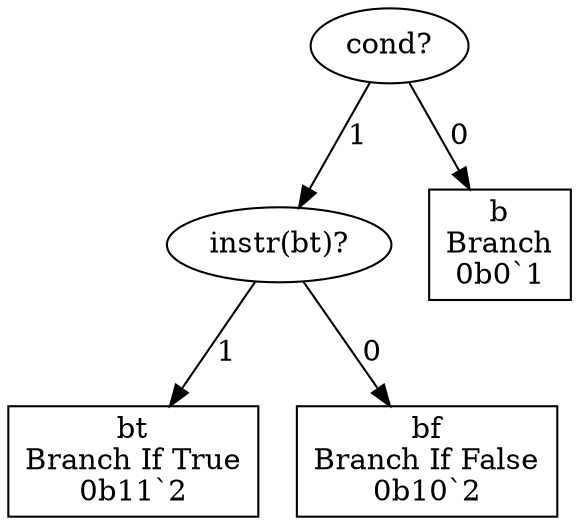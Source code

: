 digraph "Format b" {
  "cond_15537093" [label = "cond?", shape = ellipse];
  "cond_15537093" -> "instr(bt)_2981130" [label = "1"];
  "cond_15537093" -> "b_5886451" [label = "0"];
  "instr(bt)_2981130" [label = "instr(bt)?", shape = ellipse];
  "instr(bt)_2981130" -> "bt_15089679" [label = "1"];
  "instr(bt)_2981130" -> "bf_8755250" [label = "0"];
  "bt_15089679" [label = "bt
Branch If True
0b11`2", shape = rectangle];
  "bf_8755250" [label = "bf
Branch If False
0b10`2", shape = rectangle];
  "b_5886451" [label = "b
Branch
0b0`1", shape = rectangle];
}
